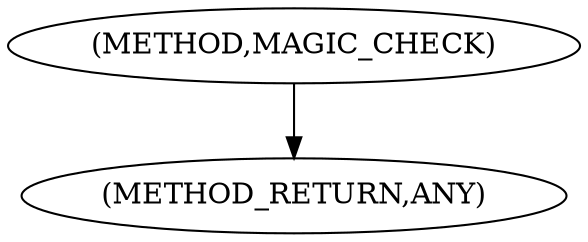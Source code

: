 digraph "MAGIC_CHECK" {  
"111669149731" [label = <(METHOD,MAGIC_CHECK)> ]
"128849018915" [label = <(METHOD_RETURN,ANY)> ]
  "111669149731" -> "128849018915" 
}
